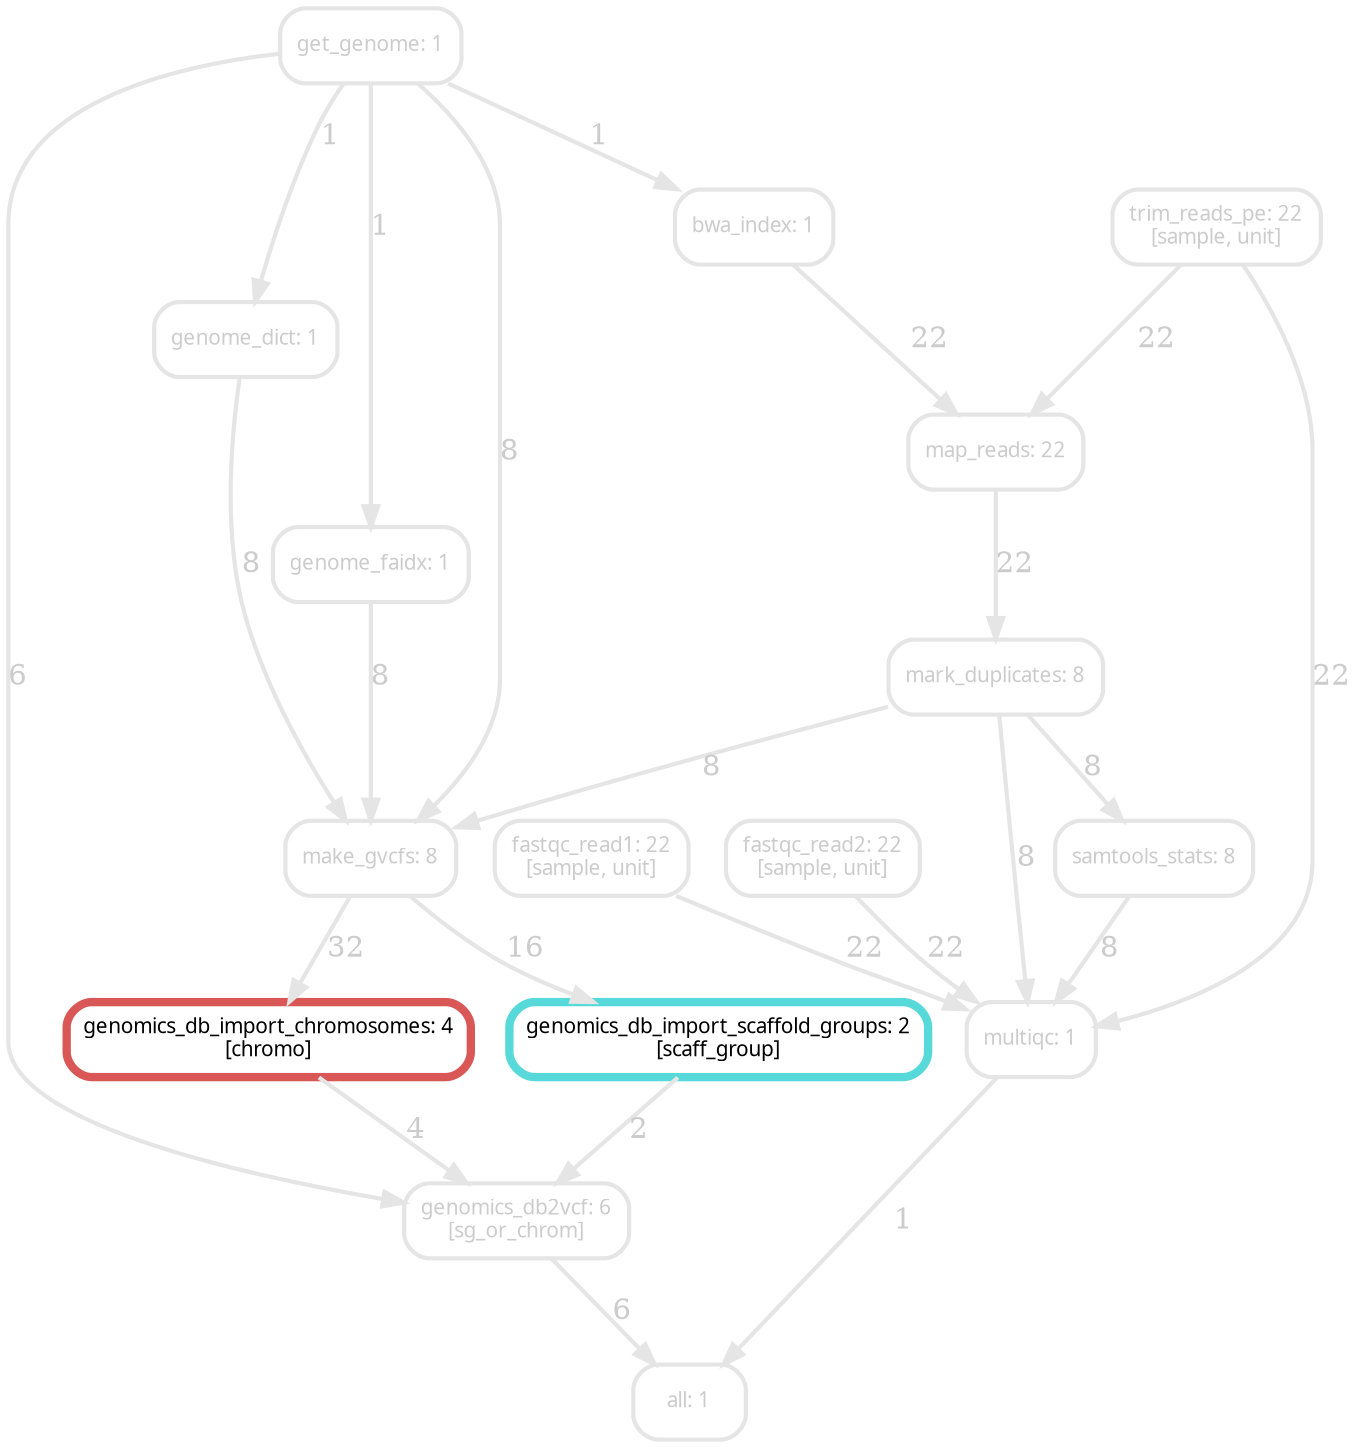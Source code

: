 digraph snakemake_dag {
    graph[bgcolor=white, margin=0];
    node[shape=box, style=rounded, fontname=sans,  color="gray90",  fontcolor="gray80",  fontsize=10, penwidth=2];
    edge[penwidth=2, color="gray90", fontcolor="gray80"];
    1[label = "bwa_index: 1", style="rounded"];
    2[label = "fastqc_read1: 22\n[sample, unit]", style="rounded"];
    3[label = "fastqc_read2: 22\n[sample, unit]", style="rounded"];
    4[label = "genome_dict: 1", style="rounded"];
    5[label = "genome_faidx: 1", style="rounded"];
    6[label = "genomics_db_import_chromosomes: 4\n[chromo]", style="rounded", color = "0.00 0.6 0.85", penwidth=4, fontcolor="black"];
    7[label = "genomics_db_import_scaffold_groups: 2\n[scaff_group]", style="rounded", color = "0.50 0.6 0.85", penwidth=4, fontcolor="black"];
    8[label = "genomics_db2vcf: 6\n[sg_or_chrom]", style="rounded"];
    9[label = "get_genome: 1", style="rounded"];
    10[label = "make_gvcfs: 8", style="rounded"];
    11[label = "map_reads: 22", style="rounded"];
    12[label = "mark_duplicates: 8", style="rounded"];
    13[label = "multiqc: 1", style="rounded"];
    14[label = "samtools_stats: 8", style="rounded"];
    15[label = "trim_reads_pe: 22\n[sample, unit]", style="rounded"];
    16[label = "all: 1", style="rounded"];
    1 -> 11 [label = "22"];
    2 -> 13 [label = "22"];
    3 -> 13 [label = "22"];
    4 -> 10 [label = "8"];
    5 -> 10 [label = "8"];
    6 -> 8 [label = "4"];
    7 -> 8 [label = "2"];
    8 -> 16 [label = "6"];
    9 -> 1 [label = "1"];
    9 -> 4 [label = "1"];
    9 -> 5 [label = "1"];
    9 -> 8 [label = "6"];
    9 -> 10 [label = "8"];
    10 -> 6 [label = "32"];
    10 -> 7 [label = "16"];
    11 -> 12 [label = "22"];
    12 -> 10 [label = "8"];
    12 -> 13 [label = "8"];
    12 -> 14 [label = "8"];
    13 -> 16 [label = "1"];
    14 -> 13 [label = "8"];
    15 -> 11 [label = "22"];
    15 -> 13 [label = "22"];
}
